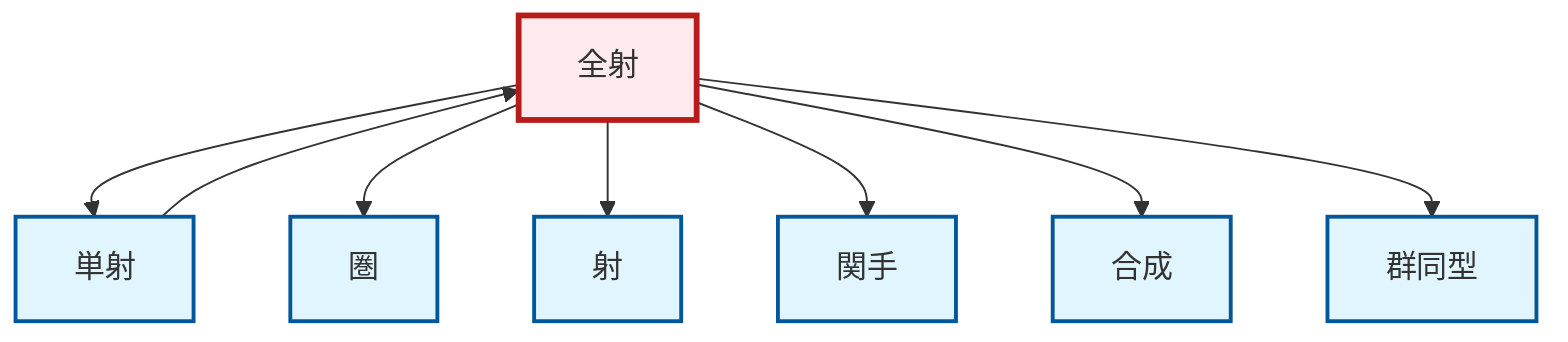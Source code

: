 graph TD
    classDef definition fill:#e1f5fe,stroke:#01579b,stroke-width:2px
    classDef theorem fill:#f3e5f5,stroke:#4a148c,stroke-width:2px
    classDef axiom fill:#fff3e0,stroke:#e65100,stroke-width:2px
    classDef example fill:#e8f5e9,stroke:#1b5e20,stroke-width:2px
    classDef current fill:#ffebee,stroke:#b71c1c,stroke-width:3px
    def-functor["関手"]:::definition
    def-isomorphism["群同型"]:::definition
    def-morphism["射"]:::definition
    def-epimorphism["全射"]:::definition
    def-monomorphism["単射"]:::definition
    def-category["圏"]:::definition
    def-composition["合成"]:::definition
    def-monomorphism --> def-epimorphism
    def-epimorphism --> def-monomorphism
    def-epimorphism --> def-category
    def-epimorphism --> def-morphism
    def-epimorphism --> def-functor
    def-epimorphism --> def-composition
    def-epimorphism --> def-isomorphism
    class def-epimorphism current